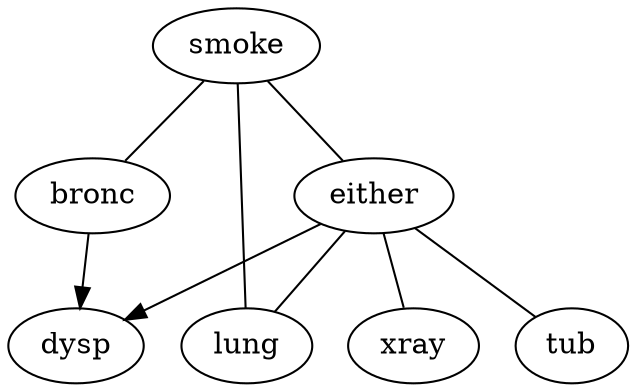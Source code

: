 digraph G {
    "bronc" -> "dysp";
    "either" -> "dysp";
    "smoke" -> "lung" [dir = none];
    "either" -> "lung" [dir = none];
    "either" -> "xray" [dir = none];
    "either" -> "tub" [dir = none];
    "smoke" -> "either" [dir = none];
    "smoke" -> "bronc" [dir = none];
}
